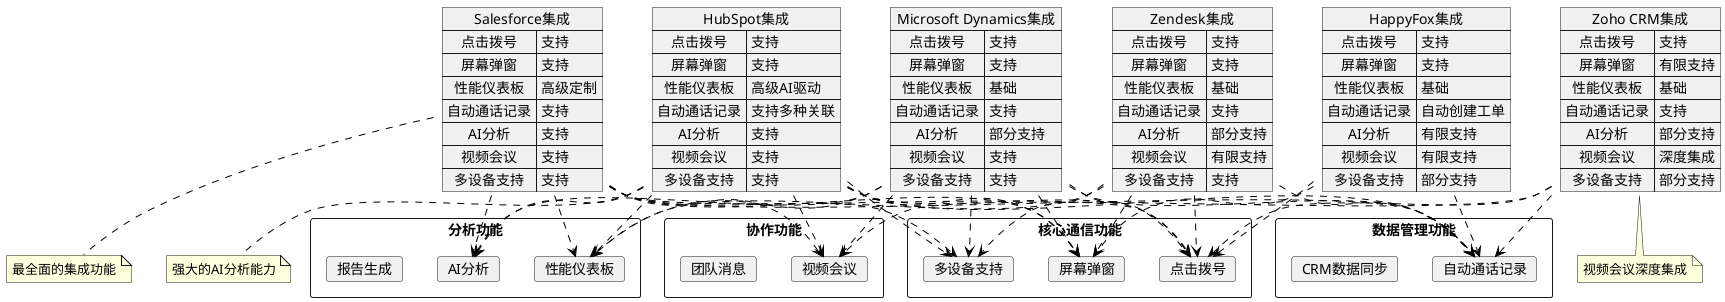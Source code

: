 @startuml RingCentral-CRM功能比较

skinparam {
  BackgroundColor White
  ArrowColor Black
  BorderColor Black
}

map "Salesforce集成" as Salesforce {
  点击拨号 => 支持
  屏幕弹窗 => 支持
  性能仪表板 => 高级定制
  自动通话记录 => 支持
  AI分析 => 支持
  视频会议 => 支持
  多设备支持 => 支持
}

map "Microsoft Dynamics集成" as Dynamics {
  点击拨号 => 支持
  屏幕弹窗 => 支持
  性能仪表板 => 基础
  自动通话记录 => 支持
  AI分析 => 部分支持
  视频会议 => 支持
  多设备支持 => 支持
}

map "Zendesk集成" as Zendesk {
  点击拨号 => 支持
  屏幕弹窗 => 支持
  性能仪表板 => 基础
  自动通话记录 => 支持
  AI分析 => 部分支持
  视频会议 => 有限支持
  多设备支持 => 支持
}

map "HubSpot集成" as HubSpot {
  点击拨号 => 支持
  屏幕弹窗 => 支持
  性能仪表板 => 高级AI驱动
  自动通话记录 => 支持多种关联
  AI分析 => 支持
  视频会议 => 支持
  多设备支持 => 支持
}

map "Zoho CRM集成" as Zoho {
  点击拨号 => 支持
  屏幕弹窗 => 有限支持
  性能仪表板 => 基础
  自动通话记录 => 支持
  AI分析 => 部分支持
  视频会议 => 深度集成
  多设备支持 => 部分支持
}

map "HappyFox集成" as HappyFox {
  点击拨号 => 支持
  屏幕弹窗 => 支持
  性能仪表板 => 基础
  自动通话记录 => 自动创建工单
  AI分析 => 有限支持
  视频会议 => 有限支持
  多设备支持 => 部分支持
}

' 功能分组显示
rectangle "核心通信功能" {
  card "点击拨号" as ClickDial
  card "屏幕弹窗" as ScreenPop
  card "多设备支持" as MultiDevice
}

rectangle "数据管理功能" {
  card "自动通话记录" as CallLog
  card "CRM数据同步" as DataSync
}

rectangle "分析功能" {
  card "性能仪表板" as Dashboard
  card "AI分析" as AIAnalytics
  card "报告生成" as Reporting
}

rectangle "协作功能" {
  card "视频会议" as VideoMeeting
  card "团队消息" as TeamMessaging
}

' 连接集成和功能
Salesforce ..> ClickDial
Salesforce ..> ScreenPop
Salesforce ..> Dashboard
Salesforce ..> CallLog
Salesforce ..> AIAnalytics
Salesforce ..> VideoMeeting
Salesforce ..> MultiDevice

Dynamics ..> ClickDial
Dynamics ..> ScreenPop
Dynamics ..> Dashboard
Dynamics ..> CallLog
Dynamics ..> AIAnalytics
Dynamics ..> VideoMeeting
Dynamics ..> MultiDevice

HubSpot ..> ClickDial
HubSpot ..> ScreenPop
HubSpot ..> Dashboard
HubSpot ..> CallLog
HubSpot ..> AIAnalytics
HubSpot ..> VideoMeeting
HubSpot ..> MultiDevice

Zendesk ..> ClickDial
Zendesk ..> ScreenPop
Zendesk ..> Dashboard
Zendesk ..> CallLog
Zendesk ..> MultiDevice

Zoho ..> ClickDial
Zoho ..> VideoMeeting
Zoho ..> CallLog

HappyFox ..> ClickDial
HappyFox ..> ScreenPop
HappyFox ..> CallLog

note bottom of Salesforce
  最全面的集成功能
end note

note bottom of HubSpot
  强大的AI分析能力
end note

note bottom of Zoho
  视频会议深度集成
end note

@enduml 